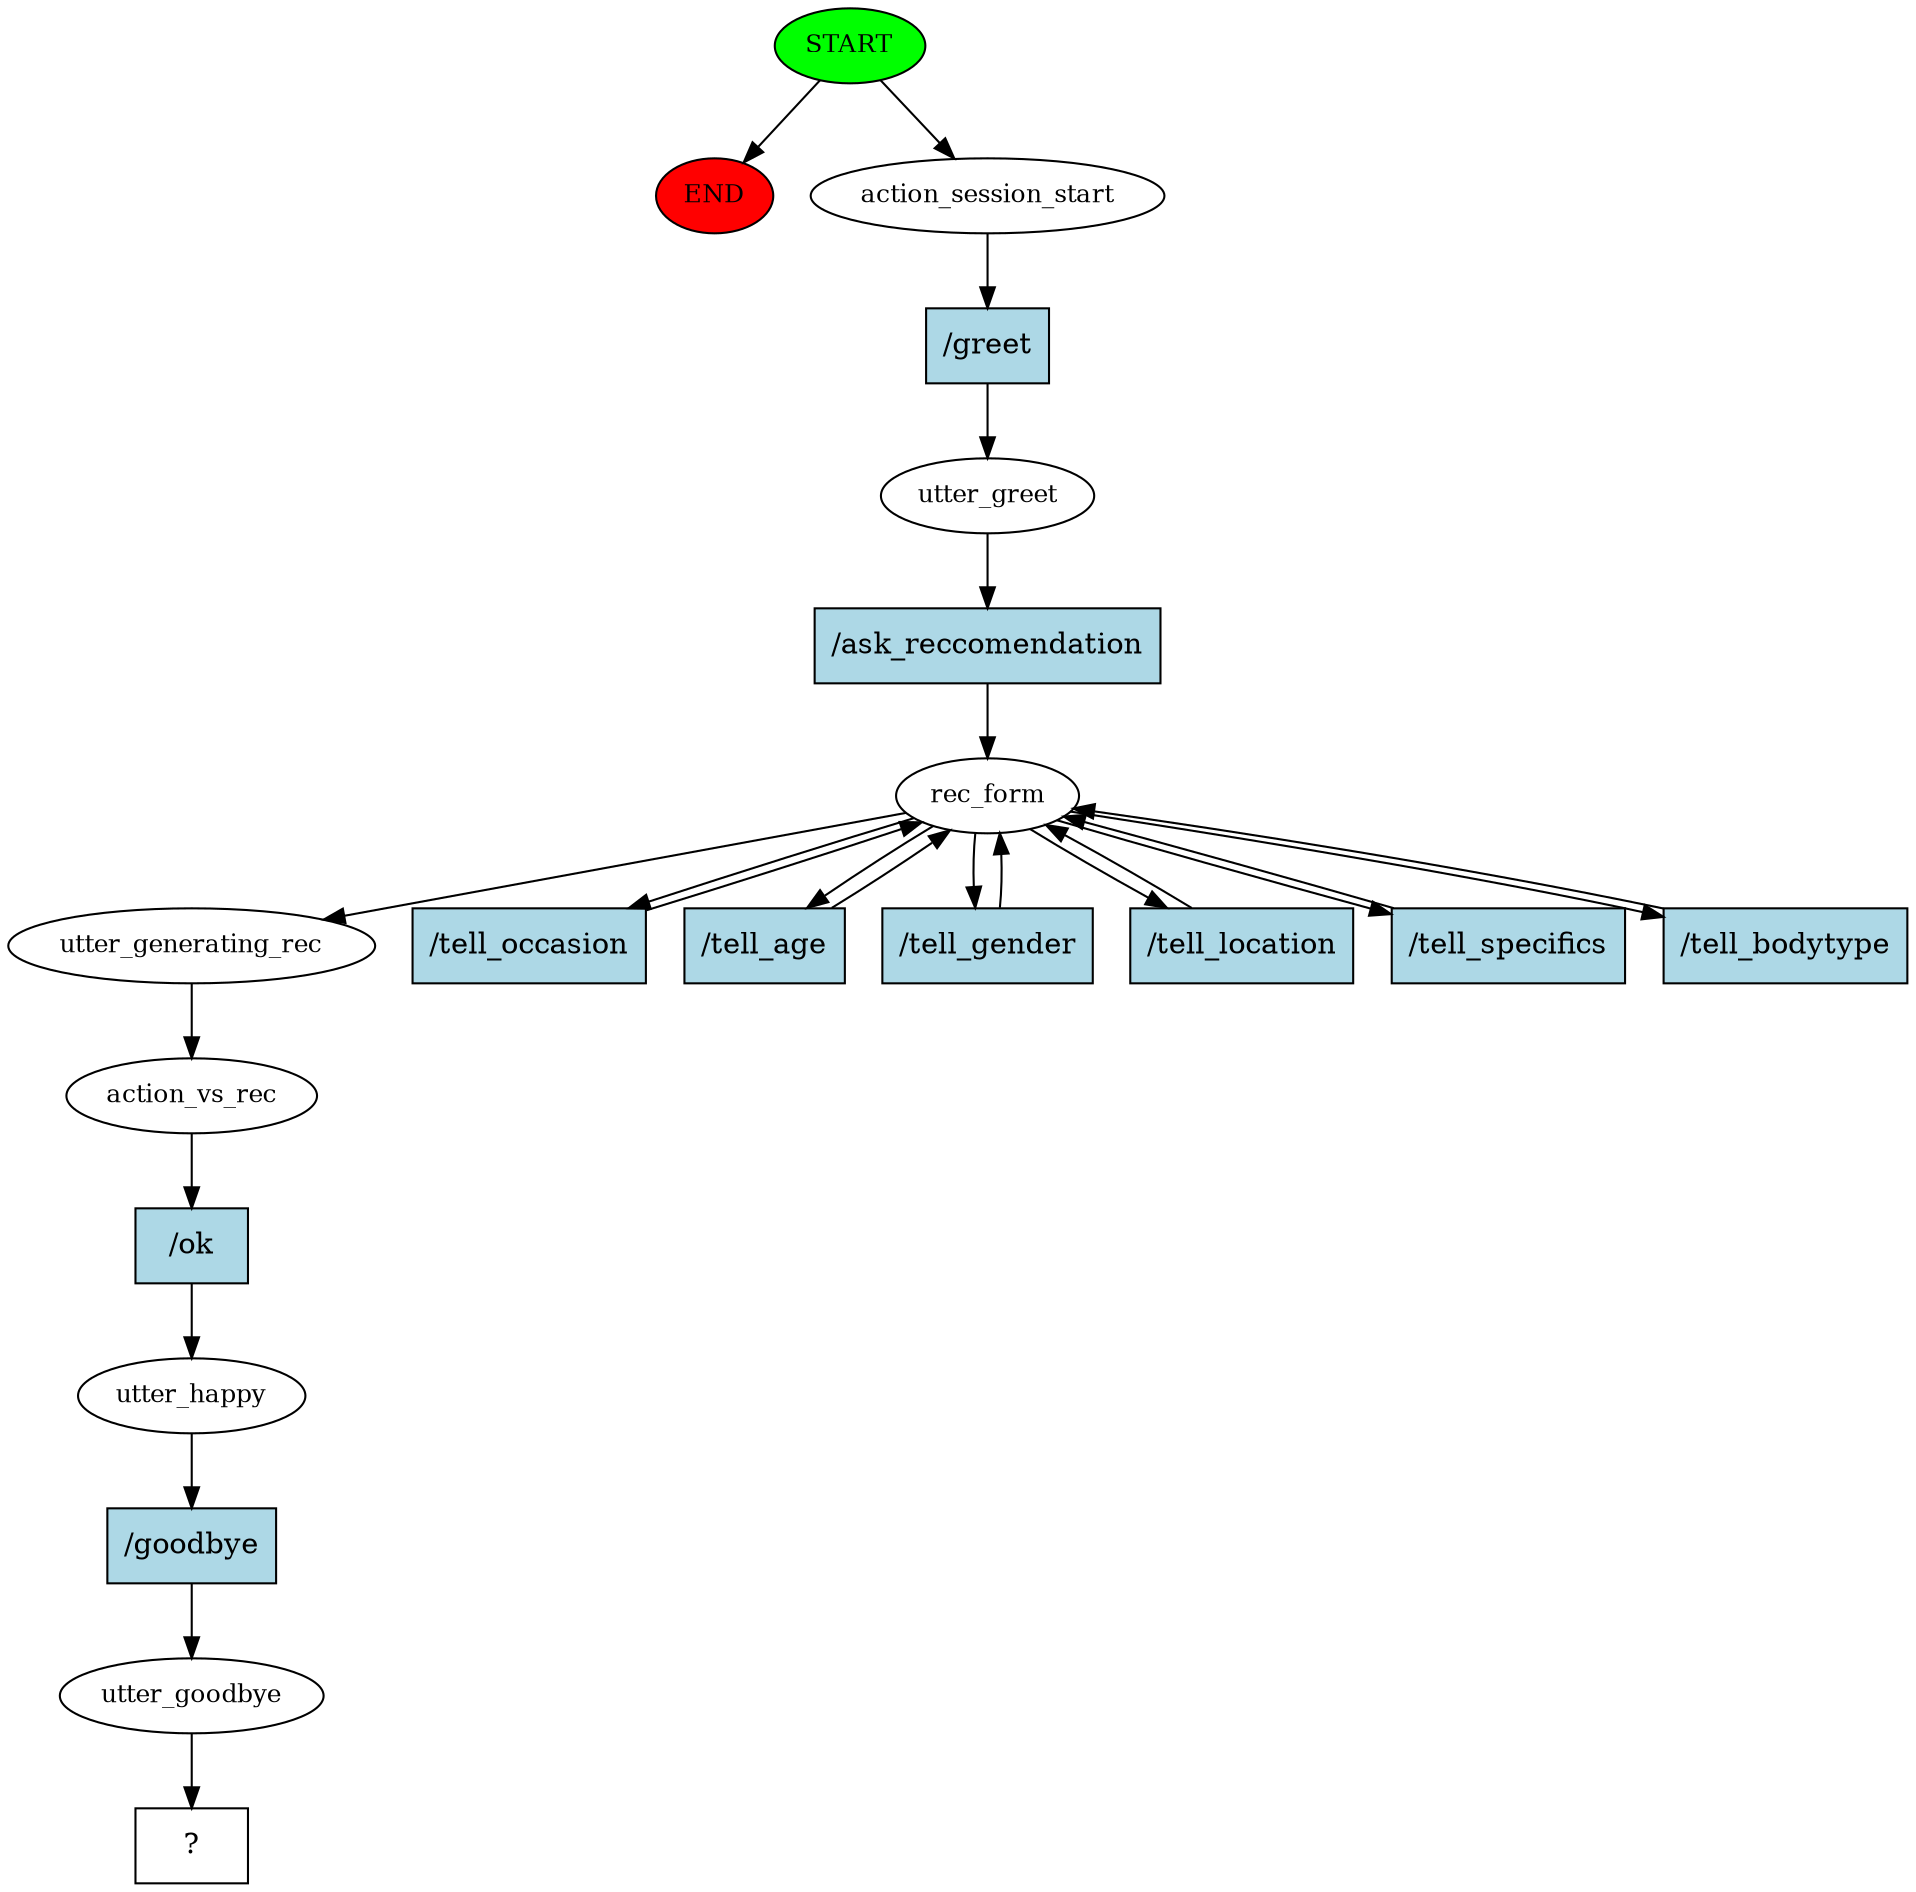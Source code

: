 digraph  {
0 [class="start active", fillcolor=green, fontsize=12, label=START, style=filled];
"-1" [class=end, fillcolor=red, fontsize=12, label=END, style=filled];
1 [class=active, fontsize=12, label=action_session_start];
2 [class=active, fontsize=12, label=utter_greet];
3 [class=active, fontsize=12, label=rec_form];
10 [class=active, fontsize=12, label=utter_generating_rec];
11 [class=active, fontsize=12, label=action_vs_rec];
12 [class=active, fontsize=12, label=utter_happy];
13 [class=active, fontsize=12, label=utter_goodbye];
14 [class="intent dashed active", label="  ?  ", shape=rect];
15 [class="intent active", fillcolor=lightblue, label="/greet", shape=rect, style=filled];
16 [class="intent active", fillcolor=lightblue, label="/ask_reccomendation", shape=rect, style=filled];
17 [class="intent active", fillcolor=lightblue, label="/tell_occasion", shape=rect, style=filled];
18 [class="intent active", fillcolor=lightblue, label="/tell_age", shape=rect, style=filled];
19 [class="intent active", fillcolor=lightblue, label="/tell_gender", shape=rect, style=filled];
20 [class="intent active", fillcolor=lightblue, label="/tell_location", shape=rect, style=filled];
21 [class="intent active", fillcolor=lightblue, label="/tell_specifics", shape=rect, style=filled];
22 [class="intent active", fillcolor=lightblue, label="/tell_bodytype", shape=rect, style=filled];
23 [class="intent active", fillcolor=lightblue, label="/ok", shape=rect, style=filled];
24 [class="intent active", fillcolor=lightblue, label="/goodbye", shape=rect, style=filled];
0 -> "-1"  [class="", key=NONE, label=""];
0 -> 1  [class=active, key=NONE, label=""];
1 -> 15  [class=active, key=0];
2 -> 16  [class=active, key=0];
3 -> 10  [class=active, key=NONE, label=""];
3 -> 17  [class=active, key=0];
3 -> 18  [class=active, key=0];
3 -> 19  [class=active, key=0];
3 -> 20  [class=active, key=0];
3 -> 21  [class=active, key=0];
3 -> 22  [class=active, key=0];
10 -> 11  [class=active, key=NONE, label=""];
11 -> 23  [class=active, key=0];
12 -> 24  [class=active, key=0];
13 -> 14  [class=active, key=NONE, label=""];
15 -> 2  [class=active, key=0];
16 -> 3  [class=active, key=0];
17 -> 3  [class=active, key=0];
18 -> 3  [class=active, key=0];
19 -> 3  [class=active, key=0];
20 -> 3  [class=active, key=0];
21 -> 3  [class=active, key=0];
22 -> 3  [class=active, key=0];
23 -> 12  [class=active, key=0];
24 -> 13  [class=active, key=0];
}
